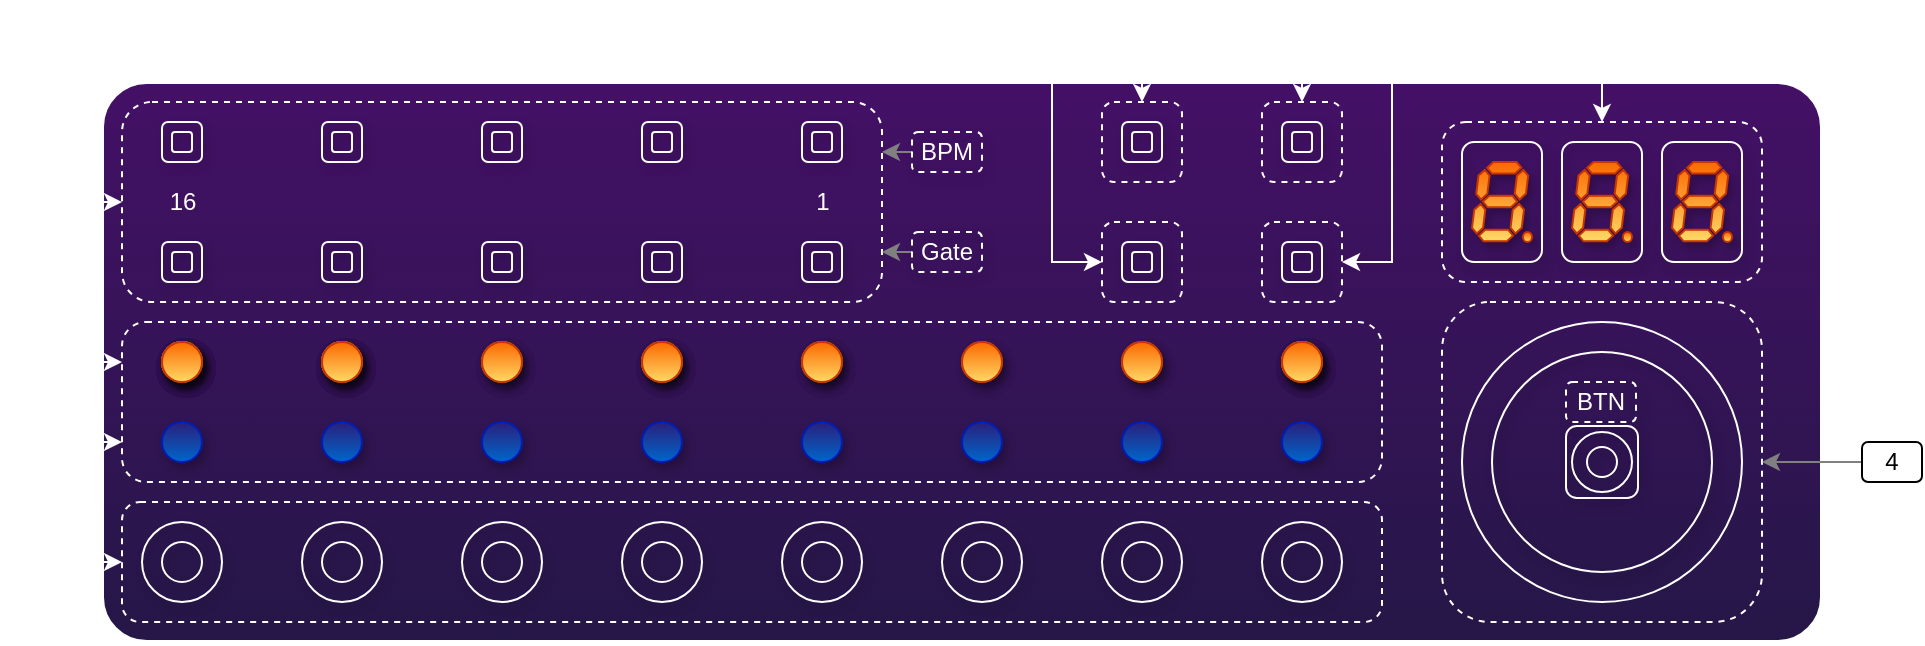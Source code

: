 <mxfile version="16.1.2" type="device"><diagram id="623X7aE4hcvgklSG1AY0" name="Page-1"><mxGraphModel dx="750" dy="697" grid="1" gridSize="10" guides="1" tooltips="1" connect="1" arrows="1" fold="1" page="1" pageScale="1" pageWidth="1169" pageHeight="827" math="0" shadow="0"><root><mxCell id="0"/><mxCell id="1" parent="0"/><mxCell id="BKBnu0EzvyDNZLabCPHT-128" value="" style="rounded=1;whiteSpace=wrap;html=1;fillColor=#441066;arcSize=8;fontColor=#ffffff;strokeColor=#FFFFFF;gradientColor=#251747;gradientDirection=south;strokeWidth=2;" parent="1" vertex="1"><mxGeometry x="180" y="240" width="860" height="280" as="geometry"/></mxCell><mxCell id="BKBnu0EzvyDNZLabCPHT-5" value="" style="ellipse;whiteSpace=wrap;html=1;aspect=fixed;fillColor=none;shadow=0;sketch=0;strokeColor=#FFFFFF;" parent="1" vertex="1"><mxGeometry x="860" y="360" width="140" height="140" as="geometry"/></mxCell><mxCell id="BKBnu0EzvyDNZLabCPHT-8" value="" style="rounded=1;whiteSpace=wrap;html=1;fillColor=none;shadow=1;strokeColor=#FFFFFF;" parent="1" vertex="1"><mxGeometry x="860" y="270" width="40" height="60" as="geometry"/></mxCell><mxCell id="BKBnu0EzvyDNZLabCPHT-15" value="" style="verticalLabelPosition=bottom;shadow=1;dashed=0;align=center;html=1;verticalAlign=top;shape=mxgraph.electrical.opto_electronics.7_segment_display_with_dp;pointerEvents=1;fillColor=#fa6800;fontColor=#000000;strokeColor=#C73500;gradientColor=#FFD966;" parent="1" vertex="1"><mxGeometry x="965" y="280" width="30" height="40" as="geometry"/></mxCell><mxCell id="BKBnu0EzvyDNZLabCPHT-17" value="" style="whiteSpace=wrap;html=1;aspect=fixed;shadow=1;fillColor=none;rounded=1;strokeColor=#FFFFFF;" parent="1" vertex="1"><mxGeometry x="912" y="412" width="36" height="36" as="geometry"/></mxCell><mxCell id="BKBnu0EzvyDNZLabCPHT-21" value="" style="ellipse;whiteSpace=wrap;html=1;aspect=fixed;shadow=1;fillColor=none;strokeColor=#FFFFFF;" parent="1" vertex="1"><mxGeometry x="915" y="415" width="30" height="30" as="geometry"/></mxCell><mxCell id="BKBnu0EzvyDNZLabCPHT-22" value="" style="ellipse;whiteSpace=wrap;html=1;aspect=fixed;shadow=1;fillColor=none;strokeColor=#FFFFFF;" parent="1" vertex="1"><mxGeometry x="922.5" y="422.5" width="15" height="15" as="geometry"/></mxCell><mxCell id="BKBnu0EzvyDNZLabCPHT-26" value="" style="ellipse;whiteSpace=wrap;html=1;aspect=fixed;shadow=1;fillColor=none;strokeColor=#FFFFFF;" parent="1" vertex="1"><mxGeometry x="760" y="460" width="40" height="40" as="geometry"/></mxCell><mxCell id="BKBnu0EzvyDNZLabCPHT-27" value="" style="ellipse;whiteSpace=wrap;html=1;aspect=fixed;shadow=1;fillColor=none;strokeColor=#FFFFFF;" parent="1" vertex="1"><mxGeometry x="770" y="470" width="20" height="20" as="geometry"/></mxCell><mxCell id="BKBnu0EzvyDNZLabCPHT-44" value="" style="ellipse;whiteSpace=wrap;html=1;aspect=fixed;fillColor=#2A1F7A;fontColor=#ffffff;strokeColor=#001DBC;shadow=1;gradientColor=#0066CC;" parent="1" vertex="1"><mxGeometry x="770" y="410" width="20" height="20" as="geometry"/></mxCell><mxCell id="BKBnu0EzvyDNZLabCPHT-45" value="" style="ellipse;whiteSpace=wrap;html=1;aspect=fixed;fillColor=#f0a30a;fontColor=#000000;strokeColor=#BD7000;shadow=1;gradientColor=#994C00;" parent="1" vertex="1"><mxGeometry x="770" y="370" width="20" height="20" as="geometry"/></mxCell><mxCell id="BKBnu0EzvyDNZLabCPHT-48" value="" style="ellipse;whiteSpace=wrap;html=1;aspect=fixed;shadow=1;fillColor=none;strokeColor=#FFFFFF;" parent="1" vertex="1"><mxGeometry x="680" y="460" width="40" height="40" as="geometry"/></mxCell><mxCell id="BKBnu0EzvyDNZLabCPHT-49" value="" style="ellipse;whiteSpace=wrap;html=1;aspect=fixed;shadow=1;fillColor=none;strokeColor=#FFFFFF;" parent="1" vertex="1"><mxGeometry x="690" y="470" width="20" height="20" as="geometry"/></mxCell><mxCell id="BKBnu0EzvyDNZLabCPHT-52" value="" style="ellipse;whiteSpace=wrap;html=1;aspect=fixed;fillColor=#2A1F7A;fontColor=#ffffff;strokeColor=#001DBC;shadow=1;gradientColor=#0066CC;" parent="1" vertex="1"><mxGeometry x="690" y="410" width="20" height="20" as="geometry"/></mxCell><mxCell id="BKBnu0EzvyDNZLabCPHT-53" value="" style="ellipse;whiteSpace=wrap;html=1;aspect=fixed;fillColor=#f0a30a;fontColor=#000000;strokeColor=#BD7000;shadow=1;gradientColor=#994C00;" parent="1" vertex="1"><mxGeometry x="690" y="370" width="20" height="20" as="geometry"/></mxCell><mxCell id="BKBnu0EzvyDNZLabCPHT-64" value="" style="ellipse;whiteSpace=wrap;html=1;aspect=fixed;shadow=1;fillColor=none;strokeColor=#FFFFFF;" parent="1" vertex="1"><mxGeometry x="600" y="460" width="40" height="40" as="geometry"/></mxCell><mxCell id="BKBnu0EzvyDNZLabCPHT-65" value="" style="ellipse;whiteSpace=wrap;html=1;aspect=fixed;shadow=1;fillColor=none;strokeColor=#FFFFFF;" parent="1" vertex="1"><mxGeometry x="610" y="470" width="20" height="20" as="geometry"/></mxCell><mxCell id="BKBnu0EzvyDNZLabCPHT-68" value="" style="ellipse;whiteSpace=wrap;html=1;aspect=fixed;fillColor=#2A1F7A;fontColor=#ffffff;strokeColor=#001DBC;shadow=1;gradientColor=#0066CC;" parent="1" vertex="1"><mxGeometry x="610" y="410" width="20" height="20" as="geometry"/></mxCell><mxCell id="BKBnu0EzvyDNZLabCPHT-69" value="" style="ellipse;whiteSpace=wrap;html=1;aspect=fixed;fillColor=#fa6800;fontColor=#000000;strokeColor=#BD7000;shadow=1;gradientColor=#FF8000;" parent="1" vertex="1"><mxGeometry x="610" y="370" width="20" height="20" as="geometry"/></mxCell><mxCell id="BKBnu0EzvyDNZLabCPHT-72" value="" style="ellipse;whiteSpace=wrap;html=1;aspect=fixed;shadow=1;fillColor=none;strokeColor=#FFFFFF;" parent="1" vertex="1"><mxGeometry x="520" y="460" width="40" height="40" as="geometry"/></mxCell><mxCell id="BKBnu0EzvyDNZLabCPHT-73" value="" style="ellipse;whiteSpace=wrap;html=1;aspect=fixed;shadow=1;fillColor=none;strokeColor=#FFFFFF;" parent="1" vertex="1"><mxGeometry x="530" y="470" width="20" height="20" as="geometry"/></mxCell><mxCell id="BKBnu0EzvyDNZLabCPHT-76" value="" style="ellipse;whiteSpace=wrap;html=1;aspect=fixed;fillColor=#2A1F7A;fontColor=#ffffff;strokeColor=#001DBC;shadow=1;gradientColor=#0066CC;" parent="1" vertex="1"><mxGeometry x="530" y="410" width="20" height="20" as="geometry"/></mxCell><mxCell id="BKBnu0EzvyDNZLabCPHT-77" value="" style="ellipse;whiteSpace=wrap;html=1;aspect=fixed;fillColor=#fa6800;fontColor=#000000;strokeColor=#BD7000;shadow=1;gradientColor=#FF8000;" parent="1" vertex="1"><mxGeometry x="530" y="370" width="20" height="20" as="geometry"/></mxCell><mxCell id="BKBnu0EzvyDNZLabCPHT-96" value="" style="ellipse;whiteSpace=wrap;html=1;aspect=fixed;shadow=1;fillColor=none;strokeColor=#FFFFFF;" parent="1" vertex="1"><mxGeometry x="440" y="460" width="40" height="40" as="geometry"/></mxCell><mxCell id="BKBnu0EzvyDNZLabCPHT-97" value="" style="ellipse;whiteSpace=wrap;html=1;aspect=fixed;shadow=1;fillColor=none;strokeColor=#FFFFFF;" parent="1" vertex="1"><mxGeometry x="450" y="470" width="20" height="20" as="geometry"/></mxCell><mxCell id="BKBnu0EzvyDNZLabCPHT-100" value="" style="ellipse;whiteSpace=wrap;html=1;aspect=fixed;fillColor=#2A1F7A;fontColor=#ffffff;strokeColor=#001DBC;shadow=1;gradientColor=#0066CC;" parent="1" vertex="1"><mxGeometry x="450" y="410" width="20" height="20" as="geometry"/></mxCell><mxCell id="BKBnu0EzvyDNZLabCPHT-101" value="" style="ellipse;whiteSpace=wrap;html=1;aspect=fixed;fillColor=#fa6800;fontColor=#000000;strokeColor=#BD7000;shadow=1;gradientColor=#FF8000;" parent="1" vertex="1"><mxGeometry x="450" y="370" width="20" height="20" as="geometry"/></mxCell><mxCell id="BKBnu0EzvyDNZLabCPHT-104" value="" style="ellipse;whiteSpace=wrap;html=1;aspect=fixed;shadow=1;fillColor=none;strokeColor=#FFFFFF;" parent="1" vertex="1"><mxGeometry x="360" y="460" width="40" height="40" as="geometry"/></mxCell><mxCell id="BKBnu0EzvyDNZLabCPHT-105" value="" style="ellipse;whiteSpace=wrap;html=1;aspect=fixed;shadow=1;fillColor=none;strokeColor=#FFFFFF;" parent="1" vertex="1"><mxGeometry x="370" y="470" width="20" height="20" as="geometry"/></mxCell><mxCell id="BKBnu0EzvyDNZLabCPHT-108" value="" style="ellipse;whiteSpace=wrap;html=1;aspect=fixed;fillColor=#2A1F7A;fontColor=#ffffff;strokeColor=#001DBC;shadow=1;gradientColor=#0066CC;" parent="1" vertex="1"><mxGeometry x="370" y="410" width="20" height="20" as="geometry"/></mxCell><mxCell id="BKBnu0EzvyDNZLabCPHT-109" value="" style="ellipse;whiteSpace=wrap;html=1;aspect=fixed;fillColor=#fa6800;fontColor=#000000;strokeColor=#BD7000;shadow=1;gradientColor=#FF8000;" parent="1" vertex="1"><mxGeometry x="370" y="370" width="20" height="20" as="geometry"/></mxCell><mxCell id="BKBnu0EzvyDNZLabCPHT-112" value="" style="ellipse;whiteSpace=wrap;html=1;aspect=fixed;shadow=1;fillColor=none;strokeColor=#FFFFFF;" parent="1" vertex="1"><mxGeometry x="280" y="460" width="40" height="40" as="geometry"/></mxCell><mxCell id="BKBnu0EzvyDNZLabCPHT-113" value="" style="ellipse;whiteSpace=wrap;html=1;aspect=fixed;shadow=1;fillColor=none;strokeColor=#FFFFFF;" parent="1" vertex="1"><mxGeometry x="290" y="470" width="20" height="20" as="geometry"/></mxCell><mxCell id="BKBnu0EzvyDNZLabCPHT-116" value="" style="ellipse;whiteSpace=wrap;html=1;aspect=fixed;fillColor=#2A1F7A;fontColor=#ffffff;strokeColor=#001DBC;shadow=1;gradientColor=#0066CC;" parent="1" vertex="1"><mxGeometry x="290" y="410" width="20" height="20" as="geometry"/></mxCell><mxCell id="BKBnu0EzvyDNZLabCPHT-117" value="" style="ellipse;whiteSpace=wrap;html=1;aspect=fixed;fillColor=none;fontColor=#000000;strokeColor=#BD7000;shadow=1;" parent="1" vertex="1"><mxGeometry x="290" y="370" width="20" height="20" as="geometry"/></mxCell><mxCell id="BKBnu0EzvyDNZLabCPHT-120" value="" style="ellipse;whiteSpace=wrap;html=1;aspect=fixed;shadow=1;fillColor=none;strokeColor=#FFFFFF;" parent="1" vertex="1"><mxGeometry x="200" y="460" width="40" height="40" as="geometry"/></mxCell><mxCell id="BKBnu0EzvyDNZLabCPHT-121" value="" style="ellipse;whiteSpace=wrap;html=1;aspect=fixed;shadow=1;fillColor=none;strokeColor=#FFFFFF;" parent="1" vertex="1"><mxGeometry x="210" y="470" width="20" height="20" as="geometry"/></mxCell><mxCell id="BKBnu0EzvyDNZLabCPHT-124" value="" style="ellipse;whiteSpace=wrap;html=1;aspect=fixed;fillColor=#2A1F7A;fontColor=#ffffff;strokeColor=#001DBC;shadow=1;gradientColor=#0066CC;" parent="1" vertex="1"><mxGeometry x="210" y="410" width="20" height="20" as="geometry"/></mxCell><mxCell id="BKBnu0EzvyDNZLabCPHT-125" value="" style="ellipse;whiteSpace=wrap;html=1;aspect=fixed;fillColor=none;fontColor=#000000;strokeColor=#BD7000;shadow=1;" parent="1" vertex="1"><mxGeometry x="210" y="370" width="20" height="20" as="geometry"/></mxCell><mxCell id="BKBnu0EzvyDNZLabCPHT-127" value="" style="rounded=1;whiteSpace=wrap;html=1;fillColor=none;shadow=1;strokeColor=#FFFFFF;" parent="1" vertex="1"><mxGeometry x="210" y="260" width="20" height="20" as="geometry"/></mxCell><mxCell id="BKBnu0EzvyDNZLabCPHT-134" value="" style="rounded=1;whiteSpace=wrap;html=1;fillColor=none;shadow=1;strokeColor=#FFFFFF;" parent="1" vertex="1"><mxGeometry x="215" y="265" width="10" height="10" as="geometry"/></mxCell><mxCell id="BKBnu0EzvyDNZLabCPHT-135" value="" style="rounded=1;whiteSpace=wrap;html=1;fillColor=none;shadow=1;strokeColor=#FFFFFF;" parent="1" vertex="1"><mxGeometry x="210" y="320" width="20" height="20" as="geometry"/></mxCell><mxCell id="BKBnu0EzvyDNZLabCPHT-136" value="" style="rounded=1;whiteSpace=wrap;html=1;fillColor=none;shadow=1;strokeColor=#FFFFFF;" parent="1" vertex="1"><mxGeometry x="215" y="325" width="10" height="10" as="geometry"/></mxCell><mxCell id="BKBnu0EzvyDNZLabCPHT-137" value="" style="rounded=1;whiteSpace=wrap;html=1;fillColor=none;shadow=1;strokeColor=#FFFFFF;" parent="1" vertex="1"><mxGeometry x="290" y="260" width="20" height="20" as="geometry"/></mxCell><mxCell id="BKBnu0EzvyDNZLabCPHT-138" value="" style="rounded=1;whiteSpace=wrap;html=1;fillColor=none;shadow=1;strokeColor=#FFFFFF;" parent="1" vertex="1"><mxGeometry x="295" y="265" width="10" height="10" as="geometry"/></mxCell><mxCell id="BKBnu0EzvyDNZLabCPHT-139" value="" style="rounded=1;whiteSpace=wrap;html=1;fillColor=none;shadow=1;strokeColor=#FFFFFF;" parent="1" vertex="1"><mxGeometry x="290" y="320" width="20" height="20" as="geometry"/></mxCell><mxCell id="BKBnu0EzvyDNZLabCPHT-140" value="" style="rounded=1;whiteSpace=wrap;html=1;fillColor=none;shadow=1;strokeColor=#FFFFFF;" parent="1" vertex="1"><mxGeometry x="295" y="325" width="10" height="10" as="geometry"/></mxCell><mxCell id="BKBnu0EzvyDNZLabCPHT-141" value="" style="rounded=1;whiteSpace=wrap;html=1;fillColor=none;shadow=1;strokeColor=#FFFFFF;" parent="1" vertex="1"><mxGeometry x="370" y="260" width="20" height="20" as="geometry"/></mxCell><mxCell id="BKBnu0EzvyDNZLabCPHT-142" value="" style="rounded=1;whiteSpace=wrap;html=1;fillColor=none;shadow=1;strokeColor=#FFFFFF;" parent="1" vertex="1"><mxGeometry x="375" y="265" width="10" height="10" as="geometry"/></mxCell><mxCell id="BKBnu0EzvyDNZLabCPHT-143" value="" style="rounded=1;whiteSpace=wrap;html=1;fillColor=none;shadow=1;strokeColor=#FFFFFF;" parent="1" vertex="1"><mxGeometry x="370" y="320" width="20" height="20" as="geometry"/></mxCell><mxCell id="BKBnu0EzvyDNZLabCPHT-144" value="" style="rounded=1;whiteSpace=wrap;html=1;fillColor=none;shadow=1;strokeColor=#FFFFFF;" parent="1" vertex="1"><mxGeometry x="375" y="325" width="10" height="10" as="geometry"/></mxCell><mxCell id="BKBnu0EzvyDNZLabCPHT-145" value="" style="rounded=1;whiteSpace=wrap;html=1;fillColor=none;shadow=1;strokeColor=#FFFFFF;" parent="1" vertex="1"><mxGeometry x="450" y="260" width="20" height="20" as="geometry"/></mxCell><mxCell id="BKBnu0EzvyDNZLabCPHT-146" value="" style="rounded=1;whiteSpace=wrap;html=1;fillColor=none;shadow=1;strokeColor=#FFFFFF;" parent="1" vertex="1"><mxGeometry x="455" y="265" width="10" height="10" as="geometry"/></mxCell><mxCell id="BKBnu0EzvyDNZLabCPHT-147" value="" style="rounded=1;whiteSpace=wrap;html=1;fillColor=none;shadow=1;strokeColor=#FFFFFF;" parent="1" vertex="1"><mxGeometry x="450" y="320" width="20" height="20" as="geometry"/></mxCell><mxCell id="BKBnu0EzvyDNZLabCPHT-148" value="" style="rounded=1;whiteSpace=wrap;html=1;fillColor=none;shadow=1;strokeColor=#FFFFFF;" parent="1" vertex="1"><mxGeometry x="455" y="325" width="10" height="10" as="geometry"/></mxCell><mxCell id="BKBnu0EzvyDNZLabCPHT-149" value="" style="rounded=1;whiteSpace=wrap;html=1;fillColor=none;shadow=1;strokeColor=#FFFFFF;labelPosition=center;verticalLabelPosition=bottom;align=center;verticalAlign=top;" parent="1" vertex="1"><mxGeometry x="530" y="260" width="20" height="20" as="geometry"/></mxCell><mxCell id="BKBnu0EzvyDNZLabCPHT-150" value="" style="rounded=1;whiteSpace=wrap;html=1;fillColor=none;shadow=1;strokeColor=#FFFFFF;" parent="1" vertex="1"><mxGeometry x="535" y="265" width="10" height="10" as="geometry"/></mxCell><mxCell id="BKBnu0EzvyDNZLabCPHT-151" value="" style="rounded=1;whiteSpace=wrap;html=1;fillColor=none;shadow=1;strokeColor=#FFFFFF;" parent="1" vertex="1"><mxGeometry x="530" y="320" width="20" height="20" as="geometry"/></mxCell><mxCell id="BKBnu0EzvyDNZLabCPHT-152" value="" style="rounded=1;whiteSpace=wrap;html=1;fillColor=none;shadow=1;strokeColor=#FFFFFF;" parent="1" vertex="1"><mxGeometry x="535" y="325" width="10" height="10" as="geometry"/></mxCell><mxCell id="BKBnu0EzvyDNZLabCPHT-157" value="" style="rounded=1;whiteSpace=wrap;html=1;fillColor=none;shadow=1;strokeColor=#FFFFFF;" parent="1" vertex="1"><mxGeometry x="690" y="260" width="20" height="20" as="geometry"/></mxCell><mxCell id="BKBnu0EzvyDNZLabCPHT-158" value="" style="rounded=1;whiteSpace=wrap;html=1;fillColor=none;shadow=1;strokeColor=#FFFFFF;" parent="1" vertex="1"><mxGeometry x="695" y="265" width="10" height="10" as="geometry"/></mxCell><mxCell id="BKBnu0EzvyDNZLabCPHT-159" value="" style="rounded=1;whiteSpace=wrap;html=1;fillColor=none;shadow=1;strokeColor=#FFFFFF;" parent="1" vertex="1"><mxGeometry x="690" y="320" width="20" height="20" as="geometry"/></mxCell><mxCell id="BKBnu0EzvyDNZLabCPHT-160" value="" style="rounded=1;whiteSpace=wrap;html=1;fillColor=none;shadow=1;strokeColor=#FFFFFF;" parent="1" vertex="1"><mxGeometry x="695" y="325" width="10" height="10" as="geometry"/></mxCell><mxCell id="BKBnu0EzvyDNZLabCPHT-161" value="" style="rounded=1;whiteSpace=wrap;html=1;fillColor=none;shadow=1;strokeColor=#FFFFFF;" parent="1" vertex="1"><mxGeometry x="770" y="260" width="20" height="20" as="geometry"/></mxCell><mxCell id="BKBnu0EzvyDNZLabCPHT-162" value="" style="rounded=1;whiteSpace=wrap;html=1;fillColor=none;shadow=1;strokeColor=#FFFFFF;" parent="1" vertex="1"><mxGeometry x="775" y="265" width="10" height="10" as="geometry"/></mxCell><mxCell id="BKBnu0EzvyDNZLabCPHT-166" value="" style="rounded=1;whiteSpace=wrap;html=1;fillColor=none;shadow=1;strokeColor=#FFFFFF;" parent="1" vertex="1"><mxGeometry x="910" y="270" width="40" height="60" as="geometry"/></mxCell><mxCell id="BKBnu0EzvyDNZLabCPHT-163" value="" style="rounded=1;whiteSpace=wrap;html=1;fillColor=none;shadow=1;strokeColor=#FFFFFF;" parent="1" vertex="1"><mxGeometry x="770" y="320" width="20" height="20" as="geometry"/></mxCell><mxCell id="BKBnu0EzvyDNZLabCPHT-165" value="" style="rounded=1;whiteSpace=wrap;html=1;fillColor=none;shadow=1;strokeColor=#FFFFFF;" parent="1" vertex="1"><mxGeometry x="960" y="270" width="40" height="60" as="geometry"/></mxCell><mxCell id="BKBnu0EzvyDNZLabCPHT-164" value="" style="rounded=1;whiteSpace=wrap;html=1;fillColor=none;shadow=1;strokeColor=#FFFFFF;" parent="1" vertex="1"><mxGeometry x="775" y="325" width="10" height="10" as="geometry"/></mxCell><mxCell id="BKBnu0EzvyDNZLabCPHT-167" value="" style="ellipse;whiteSpace=wrap;html=1;aspect=fixed;fillColor=#fa6800;fontColor=#000000;strokeColor=#C73500;shadow=1;gradientColor=#994C00;" parent="1" vertex="1"><mxGeometry x="210" y="370" width="20" height="20" as="geometry"/></mxCell><mxCell id="BKBnu0EzvyDNZLabCPHT-168" value="" style="ellipse;whiteSpace=wrap;html=1;aspect=fixed;fillColor=#fa6800;fontColor=#000000;strokeColor=#BD7000;shadow=1;gradientColor=#FF8000;" parent="1" vertex="1"><mxGeometry x="290" y="370" width="20" height="20" as="geometry"/></mxCell><mxCell id="BKBnu0EzvyDNZLabCPHT-172" value="" style="ellipse;whiteSpace=wrap;html=1;aspect=fixed;fillColor=#fa6800;fontColor=#000000;strokeColor=#C73500;shadow=1;gradientColor=#994C00;" parent="1" vertex="1"><mxGeometry x="770" y="370" width="20" height="20" as="geometry"/></mxCell><mxCell id="BKBnu0EzvyDNZLabCPHT-173" value="" style="ellipse;whiteSpace=wrap;html=1;aspect=fixed;fillColor=#fa6800;fontColor=#000000;strokeColor=#C73500;shadow=1;gradientColor=#FFD966;" parent="1" vertex="1"><mxGeometry x="690" y="370" width="20" height="20" as="geometry"/></mxCell><mxCell id="BKBnu0EzvyDNZLabCPHT-174" value="" style="ellipse;whiteSpace=wrap;html=1;aspect=fixed;fillColor=#fa6800;fontColor=#000000;strokeColor=#BD7000;shadow=1;gradientColor=#FF8000;" parent="1" vertex="1"><mxGeometry x="210" y="370" width="20" height="20" as="geometry"/></mxCell><mxCell id="BKBnu0EzvyDNZLabCPHT-175" value="" style="ellipse;whiteSpace=wrap;html=1;aspect=fixed;fillColor=#fa6800;fontColor=#000000;strokeColor=#BD7000;shadow=1;gradientColor=#FFD966;" parent="1" vertex="1"><mxGeometry x="770" y="370" width="20" height="20" as="geometry"/></mxCell><mxCell id="BKBnu0EzvyDNZLabCPHT-180" value="" style="ellipse;whiteSpace=wrap;html=1;aspect=fixed;fillColor=#fa6800;fontColor=#000000;strokeColor=#BD7000;shadow=1;gradientColor=#FFD966;" parent="1" vertex="1"><mxGeometry x="210" y="370" width="20" height="20" as="geometry"/></mxCell><mxCell id="BKBnu0EzvyDNZLabCPHT-181" value="" style="ellipse;whiteSpace=wrap;html=1;aspect=fixed;fillColor=#fa6800;fontColor=#000000;strokeColor=#BD7000;shadow=1;gradientColor=#FFD966;" parent="1" vertex="1"><mxGeometry x="290" y="370" width="20" height="20" as="geometry"/></mxCell><mxCell id="BKBnu0EzvyDNZLabCPHT-182" value="" style="ellipse;whiteSpace=wrap;html=1;aspect=fixed;fillColor=#fa6800;fontColor=#000000;strokeColor=#BD7000;shadow=1;gradientColor=#FFD966;" parent="1" vertex="1"><mxGeometry x="370" y="370" width="20" height="20" as="geometry"/></mxCell><mxCell id="BKBnu0EzvyDNZLabCPHT-183" value="" style="ellipse;whiteSpace=wrap;html=1;aspect=fixed;fillColor=#fa6800;fontColor=#000000;strokeColor=#BD7000;shadow=1;gradientColor=#FFD966;" parent="1" vertex="1"><mxGeometry x="450" y="370" width="20" height="20" as="geometry"/></mxCell><mxCell id="BKBnu0EzvyDNZLabCPHT-184" value="" style="ellipse;whiteSpace=wrap;html=1;aspect=fixed;fillColor=#fa6800;fontColor=#000000;strokeColor=#BD7000;shadow=1;gradientColor=#FFD966;" parent="1" vertex="1"><mxGeometry x="530" y="370" width="20" height="20" as="geometry"/></mxCell><mxCell id="BKBnu0EzvyDNZLabCPHT-185" value="" style="ellipse;whiteSpace=wrap;html=1;aspect=fixed;fillColor=#fa6800;fontColor=#000000;strokeColor=#C73500;shadow=1;gradientColor=#FFD966;" parent="1" vertex="1"><mxGeometry x="610" y="370" width="20" height="20" as="geometry"/></mxCell><mxCell id="BKBnu0EzvyDNZLabCPHT-186" value="" style="verticalLabelPosition=bottom;shadow=1;dashed=0;align=center;html=1;verticalAlign=top;shape=mxgraph.electrical.opto_electronics.7_segment_display_with_dp;pointerEvents=1;fillColor=#fa6800;fontColor=#000000;strokeColor=#C73500;gradientColor=#FFD966;" parent="1" vertex="1"><mxGeometry x="915" y="280" width="30" height="40" as="geometry"/></mxCell><mxCell id="BKBnu0EzvyDNZLabCPHT-187" value="" style="verticalLabelPosition=bottom;shadow=1;dashed=0;align=center;html=1;verticalAlign=top;shape=mxgraph.electrical.opto_electronics.7_segment_display_with_dp;pointerEvents=1;fillColor=#fa6800;fontColor=#000000;strokeColor=#C73500;gradientColor=#FFD966;" parent="1" vertex="1"><mxGeometry x="865" y="280" width="30" height="40" as="geometry"/></mxCell><mxCell id="BKBnu0EzvyDNZLabCPHT-188" value="" style="ellipse;whiteSpace=wrap;html=1;aspect=fixed;fillColor=#fa6800;fontColor=#000000;strokeColor=#BD7000;shadow=1;gradientColor=#FFD966;" parent="1" vertex="1"><mxGeometry x="770" y="370" width="20" height="20" as="geometry"/></mxCell><mxCell id="BKBnu0EzvyDNZLabCPHT-189" value="" style="ellipse;whiteSpace=wrap;html=1;aspect=fixed;fillColor=#fa6800;fontColor=#000000;strokeColor=#BD7000;shadow=1;gradientColor=#FFD966;" parent="1" vertex="1"><mxGeometry x="210" y="370" width="20" height="20" as="geometry"/></mxCell><mxCell id="BKBnu0EzvyDNZLabCPHT-190" value="" style="ellipse;whiteSpace=wrap;html=1;aspect=fixed;fillColor=#fa6800;fontColor=#000000;strokeColor=#BD7000;shadow=1;gradientColor=#FFD966;" parent="1" vertex="1"><mxGeometry x="290" y="370" width="20" height="20" as="geometry"/></mxCell><mxCell id="BKBnu0EzvyDNZLabCPHT-191" value="" style="ellipse;whiteSpace=wrap;html=1;aspect=fixed;fillColor=#fa6800;fontColor=#000000;strokeColor=#C73500;shadow=1;gradientColor=#FFD966;" parent="1" vertex="1"><mxGeometry x="770" y="370" width="20" height="20" as="geometry"/></mxCell><mxCell id="BKBnu0EzvyDNZLabCPHT-192" value="" style="ellipse;whiteSpace=wrap;html=1;aspect=fixed;fillColor=#fa6800;fontColor=#000000;strokeColor=#BD7000;shadow=1;gradientColor=#FFD966;" parent="1" vertex="1"><mxGeometry x="210" y="370" width="20" height="20" as="geometry"/></mxCell><mxCell id="BKBnu0EzvyDNZLabCPHT-193" value="" style="ellipse;whiteSpace=wrap;html=1;aspect=fixed;fillColor=#fa6800;fontColor=#000000;strokeColor=#BD7000;shadow=1;gradientColor=#FFD966;" parent="1" vertex="1"><mxGeometry x="290" y="370" width="20" height="20" as="geometry"/></mxCell><mxCell id="BKBnu0EzvyDNZLabCPHT-194" value="" style="ellipse;whiteSpace=wrap;html=1;aspect=fixed;fillColor=#fa6800;fontColor=#000000;strokeColor=#BD7000;shadow=1;gradientColor=#FFD966;" parent="1" vertex="1"><mxGeometry x="450" y="370" width="20" height="20" as="geometry"/></mxCell><mxCell id="BKBnu0EzvyDNZLabCPHT-195" value="" style="ellipse;whiteSpace=wrap;html=1;aspect=fixed;fillColor=#fa6800;fontColor=#000000;strokeColor=#C73500;shadow=1;gradientColor=#FFD966;" parent="1" vertex="1"><mxGeometry x="210" y="370" width="20" height="20" as="geometry"/></mxCell><mxCell id="BKBnu0EzvyDNZLabCPHT-196" value="" style="ellipse;whiteSpace=wrap;html=1;aspect=fixed;fillColor=#fa6800;fontColor=#000000;strokeColor=#C73500;shadow=1;gradientColor=#FFD966;" parent="1" vertex="1"><mxGeometry x="290" y="370" width="20" height="20" as="geometry"/></mxCell><mxCell id="BKBnu0EzvyDNZLabCPHT-197" value="" style="ellipse;whiteSpace=wrap;html=1;aspect=fixed;fillColor=#fa6800;fontColor=#000000;strokeColor=#C73500;shadow=1;gradientColor=#FFD966;" parent="1" vertex="1"><mxGeometry x="370" y="370" width="20" height="20" as="geometry"/></mxCell><mxCell id="BKBnu0EzvyDNZLabCPHT-198" value="" style="ellipse;whiteSpace=wrap;html=1;aspect=fixed;fillColor=#fa6800;fontColor=#000000;strokeColor=#C73500;shadow=1;gradientColor=#FFD966;" parent="1" vertex="1"><mxGeometry x="450" y="370" width="20" height="20" as="geometry"/></mxCell><mxCell id="BKBnu0EzvyDNZLabCPHT-199" value="" style="ellipse;whiteSpace=wrap;html=1;aspect=fixed;fillColor=#fa6800;fontColor=#000000;strokeColor=#C73500;shadow=1;gradientColor=#FFD966;" parent="1" vertex="1"><mxGeometry x="530" y="370" width="20" height="20" as="geometry"/></mxCell><mxCell id="BKBnu0EzvyDNZLabCPHT-201" value="" style="ellipse;whiteSpace=wrap;html=1;aspect=fixed;fillColor=none;shadow=1;strokeColor=#FFFFFF;" parent="1" vertex="1"><mxGeometry x="875" y="375" width="110" height="110" as="geometry"/></mxCell><mxCell id="6ukMhRHMONbA5g0ydIk8-1" value="" style="rounded=1;whiteSpace=wrap;html=1;strokeColor=#FFFFFF;fillColor=none;dashed=1;" parent="1" vertex="1"><mxGeometry x="190" y="450" width="630" height="60" as="geometry"/></mxCell><mxCell id="6ukMhRHMONbA5g0ydIk8-4" value="" style="rounded=1;whiteSpace=wrap;html=1;strokeColor=#FFFFFF;fillColor=none;dashed=1;" parent="1" vertex="1"><mxGeometry x="190" y="360" width="630" height="80" as="geometry"/></mxCell><mxCell id="6ukMhRHMONbA5g0ydIk8-9" value="" style="rounded=1;whiteSpace=wrap;html=1;strokeColor=#FFFFFF;fillColor=none;dashed=1;" parent="1" vertex="1"><mxGeometry x="850" y="260" width="160" height="80" as="geometry"/></mxCell><mxCell id="6ukMhRHMONbA5g0ydIk8-10" value="" style="rounded=1;whiteSpace=wrap;html=1;strokeColor=#FFFFFF;fillColor=none;dashed=1;" parent="1" vertex="1"><mxGeometry x="850" y="350" width="160" height="160" as="geometry"/></mxCell><mxCell id="6ukMhRHMONbA5g0ydIk8-11" value="" style="rounded=1;whiteSpace=wrap;html=1;strokeColor=#FFFFFF;fillColor=none;dashed=1;" parent="1" vertex="1"><mxGeometry x="680" y="250" width="40" height="40" as="geometry"/></mxCell><mxCell id="6ukMhRHMONbA5g0ydIk8-14" value="" style="rounded=1;whiteSpace=wrap;html=1;strokeColor=#FFFFFF;fillColor=none;dashed=1;" parent="1" vertex="1"><mxGeometry x="190" y="250" width="380" height="100" as="geometry"/></mxCell><mxCell id="6ukMhRHMONbA5g0ydIk8-20" style="edgeStyle=orthogonalEdgeStyle;rounded=0;orthogonalLoop=1;jettySize=auto;html=1;exitX=1;exitY=0.5;exitDx=0;exitDy=0;entryX=0;entryY=0.5;entryDx=0;entryDy=0;strokeColor=#FFFFFF;fontColor=#FFFFFF;" parent="1" source="6ukMhRHMONbA5g0ydIk8-15" target="6ukMhRHMONbA5g0ydIk8-1" edge="1"><mxGeometry relative="1" as="geometry"/></mxCell><mxCell id="6ukMhRHMONbA5g0ydIk8-15" value="1" style="rounded=1;whiteSpace=wrap;html=1;fillColor=none;shadow=0;strokeColor=#FFFFFF;fontColor=#FFFFFF;" parent="1" vertex="1"><mxGeometry x="130" y="470" width="30" height="20" as="geometry"/></mxCell><mxCell id="6ukMhRHMONbA5g0ydIk8-23" style="edgeStyle=orthogonalEdgeStyle;rounded=0;orthogonalLoop=1;jettySize=auto;html=1;exitX=1;exitY=0.5;exitDx=0;exitDy=0;entryX=0;entryY=0.25;entryDx=0;entryDy=0;strokeColor=#FFFFFF;fontColor=#FFFFFF;" parent="1" source="6ukMhRHMONbA5g0ydIk8-22" target="6ukMhRHMONbA5g0ydIk8-4" edge="1"><mxGeometry relative="1" as="geometry"/></mxCell><mxCell id="6ukMhRHMONbA5g0ydIk8-22" value="2a" style="rounded=1;whiteSpace=wrap;html=1;fillColor=none;shadow=0;strokeColor=#FFFFFF;fontColor=#FFFFFF;" parent="1" vertex="1"><mxGeometry x="130" y="370" width="30" height="20" as="geometry"/></mxCell><mxCell id="6ukMhRHMONbA5g0ydIk8-25" style="edgeStyle=orthogonalEdgeStyle;rounded=0;orthogonalLoop=1;jettySize=auto;html=1;exitX=1;exitY=0.5;exitDx=0;exitDy=0;entryX=0;entryY=0.75;entryDx=0;entryDy=0;strokeColor=#FFFFFF;fontColor=#FFFFFF;" parent="1" source="6ukMhRHMONbA5g0ydIk8-24" target="6ukMhRHMONbA5g0ydIk8-4" edge="1"><mxGeometry relative="1" as="geometry"/></mxCell><mxCell id="6ukMhRHMONbA5g0ydIk8-24" value="2b" style="rounded=1;whiteSpace=wrap;html=1;fillColor=none;shadow=0;strokeColor=#FFFFFF;fontColor=#FFFFFF;" parent="1" vertex="1"><mxGeometry x="130" y="410" width="30" height="20" as="geometry"/></mxCell><mxCell id="6ukMhRHMONbA5g0ydIk8-32" style="edgeStyle=orthogonalEdgeStyle;rounded=0;orthogonalLoop=1;jettySize=auto;html=1;exitX=0;exitY=0.5;exitDx=0;exitDy=0;entryX=1;entryY=0.25;entryDx=0;entryDy=0;fontColor=#FFFFFF;strokeColor=#808080;" parent="1" source="6ukMhRHMONbA5g0ydIk8-30" target="6ukMhRHMONbA5g0ydIk8-14" edge="1"><mxGeometry relative="1" as="geometry"/></mxCell><mxCell id="6ukMhRHMONbA5g0ydIk8-30" value="BPM" style="rounded=1;whiteSpace=wrap;html=1;fillColor=none;shadow=1;strokeColor=#FFFFFF;fontColor=#FFFFFF;dashed=1;" parent="1" vertex="1"><mxGeometry x="585" y="265" width="35" height="20" as="geometry"/></mxCell><mxCell id="6ukMhRHMONbA5g0ydIk8-33" style="edgeStyle=orthogonalEdgeStyle;rounded=0;orthogonalLoop=1;jettySize=auto;html=1;exitX=0;exitY=0.5;exitDx=0;exitDy=0;entryX=1;entryY=0.75;entryDx=0;entryDy=0;fontColor=#FFFFFF;strokeColor=#808080;" parent="1" source="6ukMhRHMONbA5g0ydIk8-31" target="6ukMhRHMONbA5g0ydIk8-14" edge="1"><mxGeometry relative="1" as="geometry"/></mxCell><mxCell id="6ukMhRHMONbA5g0ydIk8-31" value="Gate" style="rounded=1;whiteSpace=wrap;html=1;fillColor=none;shadow=1;strokeColor=#FFFFFF;fontColor=#FFFFFF;dashed=1;" parent="1" vertex="1"><mxGeometry x="585" y="315" width="35" height="20" as="geometry"/></mxCell><mxCell id="6ukMhRHMONbA5g0ydIk8-34" value="16" style="text;html=1;align=center;verticalAlign=middle;resizable=0;points=[];autosize=1;strokeColor=none;fillColor=none;fontColor=#FFFFFF;" parent="1" vertex="1"><mxGeometry x="205" y="290" width="30" height="20" as="geometry"/></mxCell><mxCell id="6ukMhRHMONbA5g0ydIk8-35" value="1" style="text;html=1;align=center;verticalAlign=middle;resizable=0;points=[];autosize=1;strokeColor=none;fillColor=none;fontColor=#FFFFFF;" parent="1" vertex="1"><mxGeometry x="530" y="290" width="20" height="20" as="geometry"/></mxCell><mxCell id="6ukMhRHMONbA5g0ydIk8-37" style="edgeStyle=orthogonalEdgeStyle;rounded=0;orthogonalLoop=1;jettySize=auto;html=1;exitX=1;exitY=0.5;exitDx=0;exitDy=0;entryX=0;entryY=0.5;entryDx=0;entryDy=0;fontColor=#FFFFFF;strokeColor=#FFFFFF;" parent="1" source="6ukMhRHMONbA5g0ydIk8-36" target="6ukMhRHMONbA5g0ydIk8-14" edge="1"><mxGeometry relative="1" as="geometry"/></mxCell><mxCell id="6ukMhRHMONbA5g0ydIk8-36" value="5e" style="rounded=1;whiteSpace=wrap;html=1;fillColor=none;shadow=0;strokeColor=#FFFFFF;fontColor=#FFFFFF;" parent="1" vertex="1"><mxGeometry x="130" y="290" width="30" height="20" as="geometry"/></mxCell><mxCell id="6ukMhRHMONbA5g0ydIk8-45" style="edgeStyle=orthogonalEdgeStyle;rounded=0;orthogonalLoop=1;jettySize=auto;html=1;exitX=0.5;exitY=1;exitDx=0;exitDy=0;entryX=0;entryY=0.5;entryDx=0;entryDy=0;fontColor=#FFFFFF;strokeColor=#FFFFFF;" parent="1" source="6ukMhRHMONbA5g0ydIk8-38" target="6ukMhRHMONbA5g0ydIk8-39" edge="1"><mxGeometry relative="1" as="geometry"/></mxCell><mxCell id="6ukMhRHMONbA5g0ydIk8-38" value="5b" style="rounded=1;whiteSpace=wrap;html=1;fillColor=none;shadow=0;strokeColor=#FFFFFF;fontColor=#FFFFFF;" parent="1" vertex="1"><mxGeometry x="640" y="200" width="30" height="20" as="geometry"/></mxCell><mxCell id="6ukMhRHMONbA5g0ydIk8-39" value="" style="rounded=1;whiteSpace=wrap;html=1;strokeColor=#FFFFFF;fillColor=none;dashed=1;" parent="1" vertex="1"><mxGeometry x="680" y="310" width="40" height="40" as="geometry"/></mxCell><mxCell id="6ukMhRHMONbA5g0ydIk8-40" value="" style="rounded=1;whiteSpace=wrap;html=1;strokeColor=#FFFFFF;fillColor=none;dashed=1;" parent="1" vertex="1"><mxGeometry x="760" y="310" width="40" height="40" as="geometry"/></mxCell><mxCell id="6ukMhRHMONbA5g0ydIk8-41" value="" style="rounded=1;whiteSpace=wrap;html=1;strokeColor=#FFFFFF;fillColor=none;dashed=1;" parent="1" vertex="1"><mxGeometry x="760" y="250" width="40" height="40" as="geometry"/></mxCell><mxCell id="6ukMhRHMONbA5g0ydIk8-46" style="edgeStyle=orthogonalEdgeStyle;rounded=0;orthogonalLoop=1;jettySize=auto;html=1;exitX=0.5;exitY=1;exitDx=0;exitDy=0;entryX=0.5;entryY=0;entryDx=0;entryDy=0;fontColor=#FFFFFF;strokeColor=#FFFFFF;" parent="1" source="6ukMhRHMONbA5g0ydIk8-42" target="6ukMhRHMONbA5g0ydIk8-11" edge="1"><mxGeometry relative="1" as="geometry"/></mxCell><mxCell id="6ukMhRHMONbA5g0ydIk8-42" value="5c" style="rounded=1;whiteSpace=wrap;html=1;fillColor=none;shadow=0;strokeColor=#FFFFFF;fontColor=#FFFFFF;" parent="1" vertex="1"><mxGeometry x="685" y="200" width="30" height="20" as="geometry"/></mxCell><mxCell id="6ukMhRHMONbA5g0ydIk8-47" style="edgeStyle=orthogonalEdgeStyle;rounded=0;orthogonalLoop=1;jettySize=auto;html=1;exitX=0.5;exitY=1;exitDx=0;exitDy=0;entryX=0.5;entryY=0;entryDx=0;entryDy=0;fontColor=#FFFFFF;strokeColor=#FFFFFF;" parent="1" source="6ukMhRHMONbA5g0ydIk8-43" target="6ukMhRHMONbA5g0ydIk8-41" edge="1"><mxGeometry relative="1" as="geometry"/></mxCell><mxCell id="6ukMhRHMONbA5g0ydIk8-43" value="5a" style="rounded=1;whiteSpace=wrap;html=1;fillColor=none;shadow=0;strokeColor=#FFFFFF;fontColor=#FFFFFF;" parent="1" vertex="1"><mxGeometry x="765" y="200" width="30" height="20" as="geometry"/></mxCell><mxCell id="6ukMhRHMONbA5g0ydIk8-48" style="edgeStyle=orthogonalEdgeStyle;rounded=0;orthogonalLoop=1;jettySize=auto;html=1;exitX=0.5;exitY=1;exitDx=0;exitDy=0;entryX=1;entryY=0.5;entryDx=0;entryDy=0;fontColor=#FFFFFF;strokeColor=#FFFFFF;" parent="1" source="6ukMhRHMONbA5g0ydIk8-44" target="6ukMhRHMONbA5g0ydIk8-40" edge="1"><mxGeometry relative="1" as="geometry"/></mxCell><mxCell id="6ukMhRHMONbA5g0ydIk8-44" value="5d" style="rounded=1;whiteSpace=wrap;html=1;fillColor=none;shadow=0;strokeColor=#FFFFFF;fontColor=#FFFFFF;" parent="1" vertex="1"><mxGeometry x="810" y="200" width="30" height="20" as="geometry"/></mxCell><mxCell id="6ukMhRHMONbA5g0ydIk8-51" style="edgeStyle=orthogonalEdgeStyle;rounded=0;orthogonalLoop=1;jettySize=auto;html=1;exitX=0.5;exitY=1;exitDx=0;exitDy=0;entryX=0.5;entryY=0;entryDx=0;entryDy=0;fontColor=#FFFFFF;strokeColor=#FFFFFF;" parent="1" source="6ukMhRHMONbA5g0ydIk8-50" target="6ukMhRHMONbA5g0ydIk8-9" edge="1"><mxGeometry relative="1" as="geometry"/></mxCell><mxCell id="6ukMhRHMONbA5g0ydIk8-50" value="3" style="rounded=1;whiteSpace=wrap;html=1;fillColor=none;shadow=0;strokeColor=#FFFFFF;fontColor=#FFFFFF;" parent="1" vertex="1"><mxGeometry x="915" y="200" width="30" height="20" as="geometry"/></mxCell><mxCell id="6ukMhRHMONbA5g0ydIk8-53" style="edgeStyle=orthogonalEdgeStyle;rounded=0;orthogonalLoop=1;jettySize=auto;html=1;exitX=0;exitY=0.5;exitDx=0;exitDy=0;entryX=1;entryY=0.5;entryDx=0;entryDy=0;fontColor=#FFFFFF;strokeColor=#808080;" parent="1" source="6ukMhRHMONbA5g0ydIk8-52" target="6ukMhRHMONbA5g0ydIk8-10" edge="1"><mxGeometry relative="1" as="geometry"/></mxCell><mxCell id="6ukMhRHMONbA5g0ydIk8-52" value="4" style="rounded=1;whiteSpace=wrap;html=1;fillColor=none;shadow=0;strokeColor=#000000;" parent="1" vertex="1"><mxGeometry x="1060" y="420" width="30" height="20" as="geometry"/></mxCell><mxCell id="6ukMhRHMONbA5g0ydIk8-57" value="BTN" style="rounded=1;whiteSpace=wrap;html=1;fillColor=none;shadow=1;strokeColor=#FFFFFF;fontColor=#FFFFFF;dashed=1;" parent="1" vertex="1"><mxGeometry x="912" y="390" width="35" height="20" as="geometry"/></mxCell></root></mxGraphModel></diagram></mxfile>